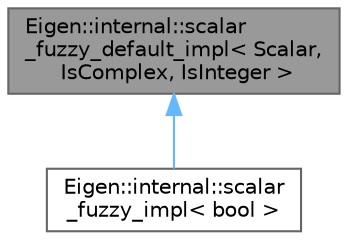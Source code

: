 digraph "Eigen::internal::scalar_fuzzy_default_impl&lt; Scalar, IsComplex, IsInteger &gt;"
{
 // LATEX_PDF_SIZE
  bgcolor="transparent";
  edge [fontname=Helvetica,fontsize=10,labelfontname=Helvetica,labelfontsize=10];
  node [fontname=Helvetica,fontsize=10,shape=box,height=0.2,width=0.4];
  Node1 [id="Node000001",label="Eigen::internal::scalar\l_fuzzy_default_impl\< Scalar,\l IsComplex, IsInteger \>",height=0.2,width=0.4,color="gray40", fillcolor="grey60", style="filled", fontcolor="black",tooltip=" "];
  Node1 -> Node2 [id="edge2_Node000001_Node000002",dir="back",color="steelblue1",style="solid",tooltip=" "];
  Node2 [id="Node000002",label="Eigen::internal::scalar\l_fuzzy_impl\< bool \>",height=0.2,width=0.4,color="gray40", fillcolor="white", style="filled",URL="$struct_eigen_1_1internal_1_1scalar__fuzzy__impl_3_01bool_01_4.html",tooltip=" "];
}
